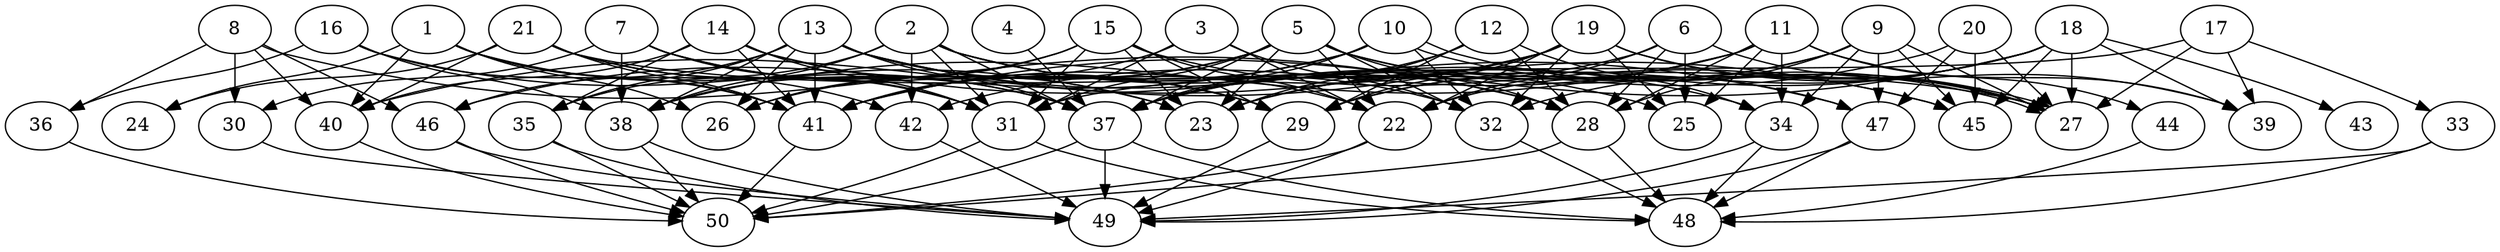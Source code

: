 // DAG automatically generated by daggen at Thu Oct  3 14:07:57 2019
// ./daggen --dot -n 50 --ccr 0.4 --fat 0.9 --regular 0.5 --density 0.6 --mindata 5242880 --maxdata 52428800 
digraph G {
  1 [size="63321600", alpha="0.16", expect_size="25328640"] 
  1 -> 24 [size ="25328640"]
  1 -> 26 [size ="25328640"]
  1 -> 37 [size ="25328640"]
  1 -> 40 [size ="25328640"]
  1 -> 41 [size ="25328640"]
  1 -> 42 [size ="25328640"]
  2 [size="59962880", alpha="0.09", expect_size="23985152"] 
  2 -> 25 [size ="23985152"]
  2 -> 28 [size ="23985152"]
  2 -> 31 [size ="23985152"]
  2 -> 32 [size ="23985152"]
  2 -> 35 [size ="23985152"]
  2 -> 37 [size ="23985152"]
  2 -> 38 [size ="23985152"]
  2 -> 42 [size ="23985152"]
  3 [size="96650240", alpha="0.13", expect_size="38660096"] 
  3 -> 22 [size ="38660096"]
  3 -> 31 [size ="38660096"]
  3 -> 32 [size ="38660096"]
  3 -> 41 [size ="38660096"]
  4 [size="114503680", alpha="0.14", expect_size="45801472"] 
  4 -> 37 [size ="45801472"]
  5 [size="77186560", alpha="0.05", expect_size="30874624"] 
  5 -> 22 [size ="30874624"]
  5 -> 23 [size ="30874624"]
  5 -> 26 [size ="30874624"]
  5 -> 27 [size ="30874624"]
  5 -> 28 [size ="30874624"]
  5 -> 31 [size ="30874624"]
  5 -> 32 [size ="30874624"]
  5 -> 37 [size ="30874624"]
  5 -> 41 [size ="30874624"]
  5 -> 47 [size ="30874624"]
  6 [size="42229760", alpha="0.12", expect_size="16891904"] 
  6 -> 22 [size ="16891904"]
  6 -> 25 [size ="16891904"]
  6 -> 27 [size ="16891904"]
  6 -> 28 [size ="16891904"]
  6 -> 37 [size ="16891904"]
  7 [size="92172800", alpha="0.15", expect_size="36869120"] 
  7 -> 23 [size ="36869120"]
  7 -> 29 [size ="36869120"]
  7 -> 30 [size ="36869120"]
  7 -> 31 [size ="36869120"]
  7 -> 38 [size ="36869120"]
  8 [size="115870720", alpha="0.04", expect_size="46348288"] 
  8 -> 28 [size ="46348288"]
  8 -> 30 [size ="46348288"]
  8 -> 36 [size ="46348288"]
  8 -> 40 [size ="46348288"]
  8 -> 46 [size ="46348288"]
  9 [size="104253440", alpha="0.18", expect_size="41701376"] 
  9 -> 22 [size ="41701376"]
  9 -> 27 [size ="41701376"]
  9 -> 28 [size ="41701376"]
  9 -> 29 [size ="41701376"]
  9 -> 34 [size ="41701376"]
  9 -> 45 [size ="41701376"]
  9 -> 47 [size ="41701376"]
  10 [size="57328640", alpha="0.04", expect_size="22931456"] 
  10 -> 27 [size ="22931456"]
  10 -> 27 [size ="22931456"]
  10 -> 32 [size ="22931456"]
  10 -> 37 [size ="22931456"]
  10 -> 41 [size ="22931456"]
  10 -> 46 [size ="22931456"]
  11 [size="21009920", alpha="0.05", expect_size="8403968"] 
  11 -> 23 [size ="8403968"]
  11 -> 25 [size ="8403968"]
  11 -> 28 [size ="8403968"]
  11 -> 34 [size ="8403968"]
  11 -> 38 [size ="8403968"]
  11 -> 39 [size ="8403968"]
  11 -> 42 [size ="8403968"]
  11 -> 44 [size ="8403968"]
  12 [size="117248000", alpha="0.19", expect_size="46899200"] 
  12 -> 23 [size ="46899200"]
  12 -> 28 [size ="46899200"]
  12 -> 29 [size ="46899200"]
  12 -> 34 [size ="46899200"]
  12 -> 37 [size ="46899200"]
  13 [size="53683200", alpha="0.05", expect_size="21473280"] 
  13 -> 22 [size ="21473280"]
  13 -> 26 [size ="21473280"]
  13 -> 29 [size ="21473280"]
  13 -> 34 [size ="21473280"]
  13 -> 35 [size ="21473280"]
  13 -> 37 [size ="21473280"]
  13 -> 38 [size ="21473280"]
  13 -> 41 [size ="21473280"]
  13 -> 45 [size ="21473280"]
  13 -> 46 [size ="21473280"]
  14 [size="127534080", alpha="0.10", expect_size="51013632"] 
  14 -> 29 [size ="51013632"]
  14 -> 31 [size ="51013632"]
  14 -> 35 [size ="51013632"]
  14 -> 40 [size ="51013632"]
  14 -> 41 [size ="51013632"]
  14 -> 47 [size ="51013632"]
  15 [size="90813440", alpha="0.10", expect_size="36325376"] 
  15 -> 22 [size ="36325376"]
  15 -> 23 [size ="36325376"]
  15 -> 26 [size ="36325376"]
  15 -> 29 [size ="36325376"]
  15 -> 31 [size ="36325376"]
  15 -> 38 [size ="36325376"]
  15 -> 45 [size ="36325376"]
  16 [size="123123200", alpha="0.10", expect_size="49249280"] 
  16 -> 23 [size ="49249280"]
  16 -> 36 [size ="49249280"]
  16 -> 38 [size ="49249280"]
  16 -> 41 [size ="49249280"]
  17 [size="77690880", alpha="0.09", expect_size="31076352"] 
  17 -> 27 [size ="31076352"]
  17 -> 31 [size ="31076352"]
  17 -> 33 [size ="31076352"]
  17 -> 39 [size ="31076352"]
  18 [size="50938880", alpha="0.13", expect_size="20375552"] 
  18 -> 23 [size ="20375552"]
  18 -> 27 [size ="20375552"]
  18 -> 29 [size ="20375552"]
  18 -> 32 [size ="20375552"]
  18 -> 39 [size ="20375552"]
  18 -> 41 [size ="20375552"]
  18 -> 43 [size ="20375552"]
  18 -> 45 [size ="20375552"]
  19 [size="75665920", alpha="0.10", expect_size="30266368"] 
  19 -> 22 [size ="30266368"]
  19 -> 25 [size ="30266368"]
  19 -> 27 [size ="30266368"]
  19 -> 29 [size ="30266368"]
  19 -> 32 [size ="30266368"]
  19 -> 37 [size ="30266368"]
  19 -> 39 [size ="30266368"]
  19 -> 40 [size ="30266368"]
  19 -> 41 [size ="30266368"]
  20 [size="66129920", alpha="0.11", expect_size="26451968"] 
  20 -> 27 [size ="26451968"]
  20 -> 37 [size ="26451968"]
  20 -> 45 [size ="26451968"]
  20 -> 47 [size ="26451968"]
  21 [size="91576320", alpha="0.01", expect_size="36630528"] 
  21 -> 24 [size ="36630528"]
  21 -> 27 [size ="36630528"]
  21 -> 31 [size ="36630528"]
  21 -> 37 [size ="36630528"]
  21 -> 40 [size ="36630528"]
  21 -> 41 [size ="36630528"]
  22 [size="118144000", alpha="0.19", expect_size="47257600"] 
  22 -> 49 [size ="47257600"]
  22 -> 50 [size ="47257600"]
  23 [size="114460160", alpha="0.10", expect_size="45784064"] 
  24 [size="26941440", alpha="0.19", expect_size="10776576"] 
  25 [size="86282240", alpha="0.19", expect_size="34512896"] 
  26 [size="26626560", alpha="0.04", expect_size="10650624"] 
  27 [size="84536320", alpha="0.02", expect_size="33814528"] 
  28 [size="18268160", alpha="0.18", expect_size="7307264"] 
  28 -> 48 [size ="7307264"]
  28 -> 50 [size ="7307264"]
  29 [size="92144640", alpha="0.09", expect_size="36857856"] 
  29 -> 49 [size ="36857856"]
  30 [size="35118080", alpha="0.07", expect_size="14047232"] 
  30 -> 49 [size ="14047232"]
  31 [size="102630400", alpha="0.07", expect_size="41052160"] 
  31 -> 48 [size ="41052160"]
  31 -> 50 [size ="41052160"]
  32 [size="108966400", alpha="0.04", expect_size="43586560"] 
  32 -> 48 [size ="43586560"]
  33 [size="100984320", alpha="0.09", expect_size="40393728"] 
  33 -> 48 [size ="40393728"]
  33 -> 49 [size ="40393728"]
  34 [size="44259840", alpha="0.13", expect_size="17703936"] 
  34 -> 48 [size ="17703936"]
  34 -> 49 [size ="17703936"]
  35 [size="40197120", alpha="0.10", expect_size="16078848"] 
  35 -> 49 [size ="16078848"]
  35 -> 50 [size ="16078848"]
  36 [size="34908160", alpha="0.05", expect_size="13963264"] 
  36 -> 50 [size ="13963264"]
  37 [size="57515520", alpha="0.12", expect_size="23006208"] 
  37 -> 48 [size ="23006208"]
  37 -> 49 [size ="23006208"]
  37 -> 50 [size ="23006208"]
  38 [size="69125120", alpha="0.05", expect_size="27650048"] 
  38 -> 49 [size ="27650048"]
  38 -> 50 [size ="27650048"]
  39 [size="54533120", alpha="0.08", expect_size="21813248"] 
  40 [size="104890880", alpha="0.01", expect_size="41956352"] 
  40 -> 50 [size ="41956352"]
  41 [size="28490240", alpha="0.07", expect_size="11396096"] 
  41 -> 50 [size ="11396096"]
  42 [size="69163520", alpha="0.10", expect_size="27665408"] 
  42 -> 49 [size ="27665408"]
  43 [size="95127040", alpha="0.11", expect_size="38050816"] 
  44 [size="28992000", alpha="0.14", expect_size="11596800"] 
  44 -> 48 [size ="11596800"]
  45 [size="103150080", alpha="0.10", expect_size="41260032"] 
  46 [size="41415680", alpha="0.08", expect_size="16566272"] 
  46 -> 49 [size ="16566272"]
  46 -> 50 [size ="16566272"]
  47 [size="71767040", alpha="0.18", expect_size="28706816"] 
  47 -> 48 [size ="28706816"]
  47 -> 49 [size ="28706816"]
  48 [size="22860800", alpha="0.09", expect_size="9144320"] 
  49 [size="50496000", alpha="0.13", expect_size="20198400"] 
  50 [size="99264000", alpha="0.01", expect_size="39705600"] 
}
